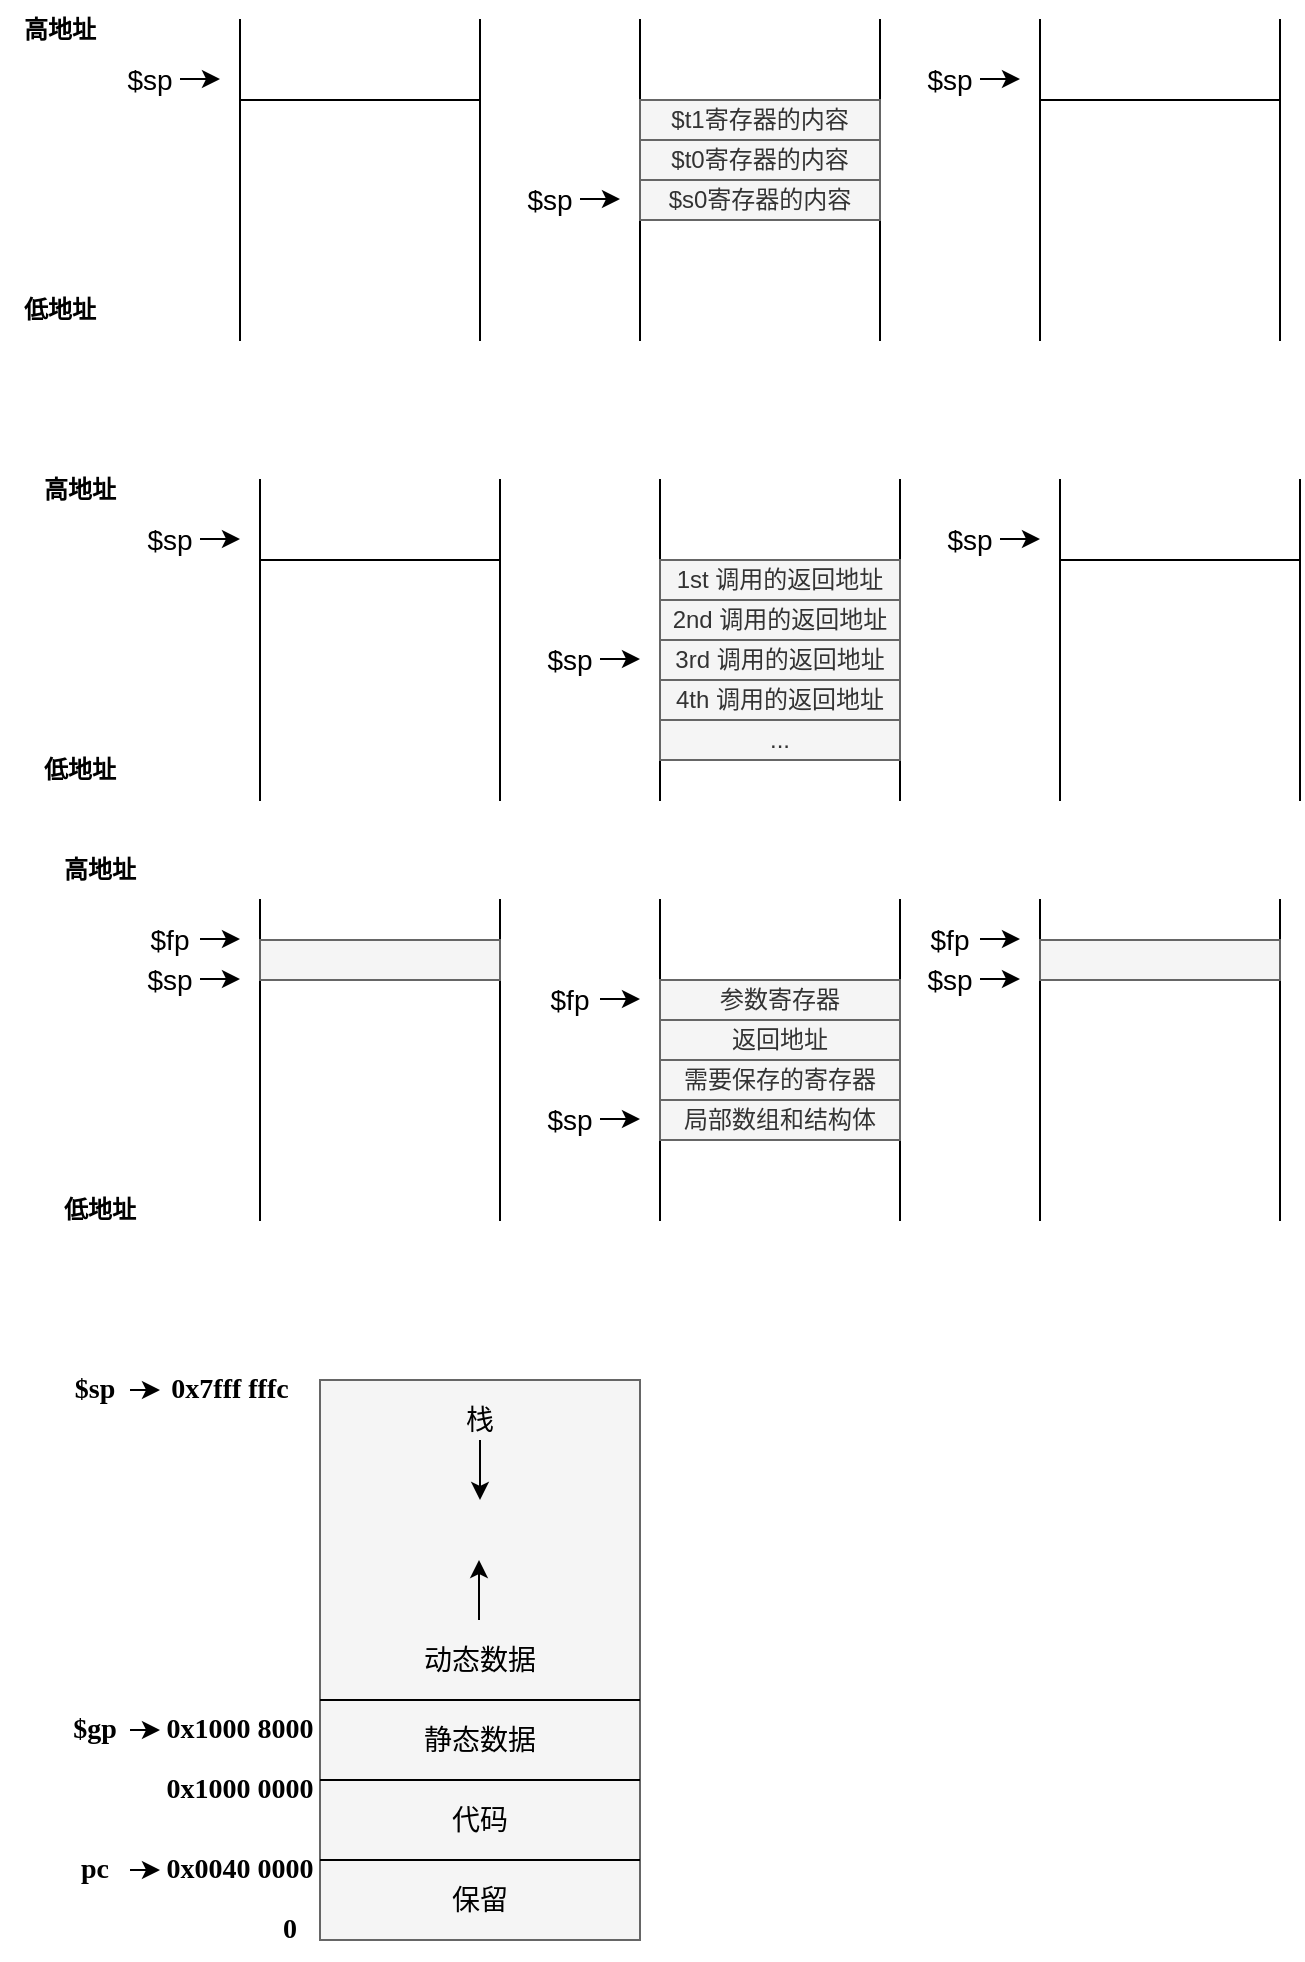 <mxfile version="24.7.17">
  <diagram name="第 1 页" id="V3bblWeXRsB_C_1AeaLC">
    <mxGraphModel dx="1008" dy="592" grid="1" gridSize="10" guides="1" tooltips="1" connect="1" arrows="1" fold="1" page="1" pageScale="1" pageWidth="827" pageHeight="1169" math="0" shadow="0">
      <root>
        <mxCell id="0" />
        <mxCell id="1" parent="0" />
        <mxCell id="PyfO5TsYlASPaxUuEoxy-4" value="" style="shape=partialRectangle;whiteSpace=wrap;html=1;bottom=0;top=0;fillColor=none;" parent="1" vertex="1">
          <mxGeometry x="160" y="80" width="120" height="160" as="geometry" />
        </mxCell>
        <mxCell id="PyfO5TsYlASPaxUuEoxy-6" value="" style="endArrow=none;html=1;rounded=0;entryX=1;entryY=0.25;entryDx=0;entryDy=0;" parent="1" target="PyfO5TsYlASPaxUuEoxy-4" edge="1">
          <mxGeometry width="50" height="50" relative="1" as="geometry">
            <mxPoint x="160" y="120" as="sourcePoint" />
            <mxPoint x="250" y="120" as="targetPoint" />
          </mxGeometry>
        </mxCell>
        <mxCell id="PyfO5TsYlASPaxUuEoxy-7" value="" style="shape=partialRectangle;whiteSpace=wrap;html=1;bottom=0;top=0;fillColor=none;" parent="1" vertex="1">
          <mxGeometry x="360" y="80" width="120" height="160" as="geometry" />
        </mxCell>
        <mxCell id="PyfO5TsYlASPaxUuEoxy-8" value="" style="endArrow=none;html=1;rounded=0;entryX=1;entryY=0.25;entryDx=0;entryDy=0;" parent="1" target="PyfO5TsYlASPaxUuEoxy-7" edge="1">
          <mxGeometry width="50" height="50" relative="1" as="geometry">
            <mxPoint x="360" y="120" as="sourcePoint" />
            <mxPoint x="450" y="120" as="targetPoint" />
          </mxGeometry>
        </mxCell>
        <mxCell id="PyfO5TsYlASPaxUuEoxy-9" value="" style="shape=partialRectangle;whiteSpace=wrap;html=1;bottom=0;top=0;fillColor=none;" parent="1" vertex="1">
          <mxGeometry x="560" y="80" width="120" height="160" as="geometry" />
        </mxCell>
        <mxCell id="PyfO5TsYlASPaxUuEoxy-10" value="" style="endArrow=none;html=1;rounded=0;entryX=1;entryY=0.25;entryDx=0;entryDy=0;" parent="1" target="PyfO5TsYlASPaxUuEoxy-9" edge="1">
          <mxGeometry width="50" height="50" relative="1" as="geometry">
            <mxPoint x="560" y="120" as="sourcePoint" />
            <mxPoint x="650" y="120" as="targetPoint" />
          </mxGeometry>
        </mxCell>
        <mxCell id="PyfO5TsYlASPaxUuEoxy-11" value="$sp" style="text;html=1;align=center;verticalAlign=middle;whiteSpace=wrap;rounded=0;fontSize=14;" parent="1" vertex="1">
          <mxGeometry x="100" y="100" width="30" height="20" as="geometry" />
        </mxCell>
        <mxCell id="PyfO5TsYlASPaxUuEoxy-16" value="" style="endArrow=classic;html=1;rounded=0;" parent="1" edge="1">
          <mxGeometry width="50" height="50" relative="1" as="geometry">
            <mxPoint x="130" y="109.5" as="sourcePoint" />
            <mxPoint x="150" y="109.5" as="targetPoint" />
          </mxGeometry>
        </mxCell>
        <mxCell id="PyfO5TsYlASPaxUuEoxy-18" value="" style="endArrow=none;html=1;rounded=0;entryX=1;entryY=0.25;entryDx=0;entryDy=0;" parent="1" edge="1">
          <mxGeometry width="50" height="50" relative="1" as="geometry">
            <mxPoint x="360" y="140" as="sourcePoint" />
            <mxPoint x="480" y="140" as="targetPoint" />
          </mxGeometry>
        </mxCell>
        <mxCell id="PyfO5TsYlASPaxUuEoxy-19" value="" style="endArrow=none;html=1;rounded=0;entryX=1;entryY=0.25;entryDx=0;entryDy=0;" parent="1" edge="1">
          <mxGeometry width="50" height="50" relative="1" as="geometry">
            <mxPoint x="360" y="160" as="sourcePoint" />
            <mxPoint x="480" y="160" as="targetPoint" />
          </mxGeometry>
        </mxCell>
        <mxCell id="PyfO5TsYlASPaxUuEoxy-20" value="" style="endArrow=none;html=1;rounded=0;entryX=1;entryY=0.25;entryDx=0;entryDy=0;" parent="1" edge="1">
          <mxGeometry width="50" height="50" relative="1" as="geometry">
            <mxPoint x="360" y="180" as="sourcePoint" />
            <mxPoint x="480" y="180" as="targetPoint" />
          </mxGeometry>
        </mxCell>
        <mxCell id="PyfO5TsYlASPaxUuEoxy-21" value="$t1寄存器的内容" style="text;html=1;align=center;verticalAlign=middle;whiteSpace=wrap;rounded=0;fillColor=#f5f5f5;fontColor=#333333;strokeColor=#666666;" parent="1" vertex="1">
          <mxGeometry x="360" y="120" width="120" height="20" as="geometry" />
        </mxCell>
        <mxCell id="PyfO5TsYlASPaxUuEoxy-23" value="$t0寄存器的内容" style="text;html=1;align=center;verticalAlign=middle;whiteSpace=wrap;rounded=0;fillColor=#f5f5f5;fontColor=#333333;strokeColor=#666666;" parent="1" vertex="1">
          <mxGeometry x="360" y="140" width="120" height="20" as="geometry" />
        </mxCell>
        <mxCell id="PyfO5TsYlASPaxUuEoxy-24" value="$s0寄存器的内容" style="text;html=1;align=center;verticalAlign=middle;whiteSpace=wrap;rounded=0;fillColor=#f5f5f5;fontColor=#333333;strokeColor=#666666;" parent="1" vertex="1">
          <mxGeometry x="360" y="160" width="120" height="20" as="geometry" />
        </mxCell>
        <mxCell id="PyfO5TsYlASPaxUuEoxy-25" value="$sp" style="text;html=1;align=center;verticalAlign=middle;whiteSpace=wrap;rounded=0;fontSize=14;" parent="1" vertex="1">
          <mxGeometry x="300" y="160" width="30" height="20" as="geometry" />
        </mxCell>
        <mxCell id="PyfO5TsYlASPaxUuEoxy-26" value="" style="endArrow=classic;html=1;rounded=0;" parent="1" edge="1">
          <mxGeometry width="50" height="50" relative="1" as="geometry">
            <mxPoint x="330" y="169.5" as="sourcePoint" />
            <mxPoint x="350" y="169.5" as="targetPoint" />
          </mxGeometry>
        </mxCell>
        <mxCell id="PyfO5TsYlASPaxUuEoxy-27" value="$sp" style="text;html=1;align=center;verticalAlign=middle;whiteSpace=wrap;rounded=0;fontSize=14;" parent="1" vertex="1">
          <mxGeometry x="500" y="100" width="30" height="20" as="geometry" />
        </mxCell>
        <mxCell id="PyfO5TsYlASPaxUuEoxy-28" value="" style="endArrow=classic;html=1;rounded=0;" parent="1" edge="1">
          <mxGeometry width="50" height="50" relative="1" as="geometry">
            <mxPoint x="530" y="109.5" as="sourcePoint" />
            <mxPoint x="550" y="109.5" as="targetPoint" />
          </mxGeometry>
        </mxCell>
        <mxCell id="PyfO5TsYlASPaxUuEoxy-29" value="低地址" style="text;html=1;align=center;verticalAlign=middle;whiteSpace=wrap;rounded=0;fontStyle=1" parent="1" vertex="1">
          <mxGeometry x="40" y="210" width="60" height="30" as="geometry" />
        </mxCell>
        <mxCell id="PyfO5TsYlASPaxUuEoxy-30" value="高地址" style="text;html=1;align=center;verticalAlign=middle;whiteSpace=wrap;rounded=0;fontStyle=1" parent="1" vertex="1">
          <mxGeometry x="40" y="70" width="60" height="30" as="geometry" />
        </mxCell>
        <mxCell id="PyfO5TsYlASPaxUuEoxy-31" value="" style="shape=partialRectangle;whiteSpace=wrap;html=1;bottom=0;top=0;fillColor=none;" parent="1" vertex="1">
          <mxGeometry x="170" y="310" width="120" height="160" as="geometry" />
        </mxCell>
        <mxCell id="PyfO5TsYlASPaxUuEoxy-32" value="" style="endArrow=none;html=1;rounded=0;entryX=1;entryY=0.25;entryDx=0;entryDy=0;" parent="1" target="PyfO5TsYlASPaxUuEoxy-31" edge="1">
          <mxGeometry width="50" height="50" relative="1" as="geometry">
            <mxPoint x="170" y="350" as="sourcePoint" />
            <mxPoint x="260" y="350" as="targetPoint" />
          </mxGeometry>
        </mxCell>
        <mxCell id="PyfO5TsYlASPaxUuEoxy-33" value="" style="shape=partialRectangle;whiteSpace=wrap;html=1;bottom=0;top=0;fillColor=none;" parent="1" vertex="1">
          <mxGeometry x="370" y="310" width="120" height="160" as="geometry" />
        </mxCell>
        <mxCell id="PyfO5TsYlASPaxUuEoxy-34" value="" style="endArrow=none;html=1;rounded=0;entryX=1;entryY=0.25;entryDx=0;entryDy=0;" parent="1" target="PyfO5TsYlASPaxUuEoxy-33" edge="1">
          <mxGeometry width="50" height="50" relative="1" as="geometry">
            <mxPoint x="370" y="350" as="sourcePoint" />
            <mxPoint x="460" y="350" as="targetPoint" />
          </mxGeometry>
        </mxCell>
        <mxCell id="PyfO5TsYlASPaxUuEoxy-35" value="" style="shape=partialRectangle;whiteSpace=wrap;html=1;bottom=0;top=0;fillColor=none;" parent="1" vertex="1">
          <mxGeometry x="570" y="310" width="120" height="160" as="geometry" />
        </mxCell>
        <mxCell id="PyfO5TsYlASPaxUuEoxy-36" value="" style="endArrow=none;html=1;rounded=0;entryX=1;entryY=0.25;entryDx=0;entryDy=0;" parent="1" target="PyfO5TsYlASPaxUuEoxy-35" edge="1">
          <mxGeometry width="50" height="50" relative="1" as="geometry">
            <mxPoint x="570" y="350" as="sourcePoint" />
            <mxPoint x="660" y="350" as="targetPoint" />
          </mxGeometry>
        </mxCell>
        <mxCell id="PyfO5TsYlASPaxUuEoxy-37" value="$sp" style="text;html=1;align=center;verticalAlign=middle;whiteSpace=wrap;rounded=0;fontSize=14;" parent="1" vertex="1">
          <mxGeometry x="110" y="330" width="30" height="20" as="geometry" />
        </mxCell>
        <mxCell id="PyfO5TsYlASPaxUuEoxy-38" value="" style="endArrow=classic;html=1;rounded=0;" parent="1" edge="1">
          <mxGeometry width="50" height="50" relative="1" as="geometry">
            <mxPoint x="140" y="339.5" as="sourcePoint" />
            <mxPoint x="160" y="339.5" as="targetPoint" />
          </mxGeometry>
        </mxCell>
        <mxCell id="PyfO5TsYlASPaxUuEoxy-39" value="" style="endArrow=none;html=1;rounded=0;entryX=1;entryY=0.25;entryDx=0;entryDy=0;" parent="1" edge="1">
          <mxGeometry width="50" height="50" relative="1" as="geometry">
            <mxPoint x="370" y="370" as="sourcePoint" />
            <mxPoint x="490" y="370" as="targetPoint" />
          </mxGeometry>
        </mxCell>
        <mxCell id="PyfO5TsYlASPaxUuEoxy-40" value="" style="endArrow=none;html=1;rounded=0;entryX=1;entryY=0.25;entryDx=0;entryDy=0;" parent="1" edge="1">
          <mxGeometry width="50" height="50" relative="1" as="geometry">
            <mxPoint x="370" y="390" as="sourcePoint" />
            <mxPoint x="490" y="390" as="targetPoint" />
          </mxGeometry>
        </mxCell>
        <mxCell id="PyfO5TsYlASPaxUuEoxy-41" value="" style="endArrow=none;html=1;rounded=0;entryX=1;entryY=0.25;entryDx=0;entryDy=0;" parent="1" edge="1">
          <mxGeometry width="50" height="50" relative="1" as="geometry">
            <mxPoint x="370" y="410" as="sourcePoint" />
            <mxPoint x="490" y="410" as="targetPoint" />
          </mxGeometry>
        </mxCell>
        <mxCell id="PyfO5TsYlASPaxUuEoxy-42" value="1st 调用的返回地址" style="text;html=1;align=center;verticalAlign=middle;whiteSpace=wrap;rounded=0;fillColor=#f5f5f5;fontColor=#333333;strokeColor=#666666;" parent="1" vertex="1">
          <mxGeometry x="370" y="350" width="120" height="20" as="geometry" />
        </mxCell>
        <mxCell id="PyfO5TsYlASPaxUuEoxy-43" value="2nd 调用的返回地址" style="text;html=1;align=center;verticalAlign=middle;whiteSpace=wrap;rounded=0;fillColor=#f5f5f5;fontColor=#333333;strokeColor=#666666;" parent="1" vertex="1">
          <mxGeometry x="370" y="370" width="120" height="20" as="geometry" />
        </mxCell>
        <mxCell id="PyfO5TsYlASPaxUuEoxy-44" value="3rd 调用的返回地址" style="text;html=1;align=center;verticalAlign=middle;whiteSpace=wrap;rounded=0;fillColor=#f5f5f5;fontColor=#333333;strokeColor=#666666;" parent="1" vertex="1">
          <mxGeometry x="370" y="390" width="120" height="20" as="geometry" />
        </mxCell>
        <mxCell id="PyfO5TsYlASPaxUuEoxy-45" value="$sp" style="text;html=1;align=center;verticalAlign=middle;whiteSpace=wrap;rounded=0;fontSize=14;" parent="1" vertex="1">
          <mxGeometry x="310" y="390" width="30" height="20" as="geometry" />
        </mxCell>
        <mxCell id="PyfO5TsYlASPaxUuEoxy-46" value="" style="endArrow=classic;html=1;rounded=0;" parent="1" edge="1">
          <mxGeometry width="50" height="50" relative="1" as="geometry">
            <mxPoint x="340" y="399.5" as="sourcePoint" />
            <mxPoint x="360" y="399.5" as="targetPoint" />
          </mxGeometry>
        </mxCell>
        <mxCell id="PyfO5TsYlASPaxUuEoxy-47" value="$sp" style="text;html=1;align=center;verticalAlign=middle;whiteSpace=wrap;rounded=0;fontSize=14;" parent="1" vertex="1">
          <mxGeometry x="510" y="330" width="30" height="20" as="geometry" />
        </mxCell>
        <mxCell id="PyfO5TsYlASPaxUuEoxy-48" value="" style="endArrow=classic;html=1;rounded=0;" parent="1" edge="1">
          <mxGeometry width="50" height="50" relative="1" as="geometry">
            <mxPoint x="540" y="339.5" as="sourcePoint" />
            <mxPoint x="560" y="339.5" as="targetPoint" />
          </mxGeometry>
        </mxCell>
        <mxCell id="PyfO5TsYlASPaxUuEoxy-49" value="低地址" style="text;html=1;align=center;verticalAlign=middle;whiteSpace=wrap;rounded=0;fontStyle=1" parent="1" vertex="1">
          <mxGeometry x="50" y="440" width="60" height="30" as="geometry" />
        </mxCell>
        <mxCell id="PyfO5TsYlASPaxUuEoxy-50" value="高地址" style="text;html=1;align=center;verticalAlign=middle;whiteSpace=wrap;rounded=0;fontStyle=1" parent="1" vertex="1">
          <mxGeometry x="50" y="300" width="60" height="30" as="geometry" />
        </mxCell>
        <mxCell id="PyfO5TsYlASPaxUuEoxy-51" value="4th 调用的返回地址" style="text;html=1;align=center;verticalAlign=middle;whiteSpace=wrap;rounded=0;fillColor=#f5f5f5;fontColor=#333333;strokeColor=#666666;" parent="1" vertex="1">
          <mxGeometry x="370" y="410" width="120" height="20" as="geometry" />
        </mxCell>
        <mxCell id="PyfO5TsYlASPaxUuEoxy-52" value="..." style="text;html=1;align=center;verticalAlign=middle;whiteSpace=wrap;rounded=0;fillColor=#f5f5f5;fontColor=#333333;strokeColor=#666666;" parent="1" vertex="1">
          <mxGeometry x="370" y="430" width="120" height="20" as="geometry" />
        </mxCell>
        <mxCell id="PyfO5TsYlASPaxUuEoxy-53" value="" style="shape=partialRectangle;whiteSpace=wrap;html=1;bottom=0;top=0;fillColor=none;" parent="1" vertex="1">
          <mxGeometry x="170" y="520" width="120" height="160" as="geometry" />
        </mxCell>
        <mxCell id="PyfO5TsYlASPaxUuEoxy-54" value="" style="endArrow=none;html=1;rounded=0;entryX=1;entryY=0.25;entryDx=0;entryDy=0;" parent="1" target="PyfO5TsYlASPaxUuEoxy-53" edge="1">
          <mxGeometry width="50" height="50" relative="1" as="geometry">
            <mxPoint x="170" y="560" as="sourcePoint" />
            <mxPoint x="260" y="560" as="targetPoint" />
          </mxGeometry>
        </mxCell>
        <mxCell id="PyfO5TsYlASPaxUuEoxy-55" value="" style="shape=partialRectangle;whiteSpace=wrap;html=1;bottom=0;top=0;fillColor=none;" parent="1" vertex="1">
          <mxGeometry x="370" y="520" width="120" height="160" as="geometry" />
        </mxCell>
        <mxCell id="PyfO5TsYlASPaxUuEoxy-56" value="" style="endArrow=none;html=1;rounded=0;entryX=1;entryY=0.25;entryDx=0;entryDy=0;" parent="1" target="PyfO5TsYlASPaxUuEoxy-55" edge="1">
          <mxGeometry width="50" height="50" relative="1" as="geometry">
            <mxPoint x="370" y="560" as="sourcePoint" />
            <mxPoint x="460" y="560" as="targetPoint" />
          </mxGeometry>
        </mxCell>
        <mxCell id="PyfO5TsYlASPaxUuEoxy-59" value="$sp" style="text;html=1;align=center;verticalAlign=middle;whiteSpace=wrap;rounded=0;fontSize=14;" parent="1" vertex="1">
          <mxGeometry x="110" y="550" width="30" height="20" as="geometry" />
        </mxCell>
        <mxCell id="PyfO5TsYlASPaxUuEoxy-60" value="" style="endArrow=classic;html=1;rounded=0;" parent="1" edge="1">
          <mxGeometry width="50" height="50" relative="1" as="geometry">
            <mxPoint x="140" y="559.5" as="sourcePoint" />
            <mxPoint x="160" y="559.5" as="targetPoint" />
          </mxGeometry>
        </mxCell>
        <mxCell id="PyfO5TsYlASPaxUuEoxy-61" value="" style="endArrow=none;html=1;rounded=0;entryX=1;entryY=0.25;entryDx=0;entryDy=0;" parent="1" edge="1">
          <mxGeometry width="50" height="50" relative="1" as="geometry">
            <mxPoint x="370" y="580" as="sourcePoint" />
            <mxPoint x="490" y="580" as="targetPoint" />
          </mxGeometry>
        </mxCell>
        <mxCell id="PyfO5TsYlASPaxUuEoxy-62" value="" style="endArrow=none;html=1;rounded=0;entryX=1;entryY=0.25;entryDx=0;entryDy=0;" parent="1" edge="1">
          <mxGeometry width="50" height="50" relative="1" as="geometry">
            <mxPoint x="370" y="600" as="sourcePoint" />
            <mxPoint x="490" y="600" as="targetPoint" />
          </mxGeometry>
        </mxCell>
        <mxCell id="PyfO5TsYlASPaxUuEoxy-63" value="" style="endArrow=none;html=1;rounded=0;entryX=1;entryY=0.25;entryDx=0;entryDy=0;" parent="1" edge="1">
          <mxGeometry width="50" height="50" relative="1" as="geometry">
            <mxPoint x="370" y="620" as="sourcePoint" />
            <mxPoint x="490" y="620" as="targetPoint" />
          </mxGeometry>
        </mxCell>
        <mxCell id="PyfO5TsYlASPaxUuEoxy-64" value="参数寄存器" style="text;html=1;align=center;verticalAlign=middle;whiteSpace=wrap;rounded=0;fillColor=#f5f5f5;fontColor=#333333;strokeColor=#666666;" parent="1" vertex="1">
          <mxGeometry x="370" y="560" width="120" height="20" as="geometry" />
        </mxCell>
        <mxCell id="PyfO5TsYlASPaxUuEoxy-65" value="返回地址" style="text;html=1;align=center;verticalAlign=middle;whiteSpace=wrap;rounded=0;fillColor=#f5f5f5;fontColor=#333333;strokeColor=#666666;" parent="1" vertex="1">
          <mxGeometry x="370" y="580" width="120" height="20" as="geometry" />
        </mxCell>
        <mxCell id="PyfO5TsYlASPaxUuEoxy-66" value="需要保存的寄存器" style="text;html=1;align=center;verticalAlign=middle;whiteSpace=wrap;rounded=0;fillColor=#f5f5f5;fontColor=#333333;strokeColor=#666666;" parent="1" vertex="1">
          <mxGeometry x="370" y="600" width="120" height="20" as="geometry" />
        </mxCell>
        <mxCell id="PyfO5TsYlASPaxUuEoxy-67" value="$sp" style="text;html=1;align=center;verticalAlign=middle;whiteSpace=wrap;rounded=0;fontSize=14;" parent="1" vertex="1">
          <mxGeometry x="310" y="620" width="30" height="20" as="geometry" />
        </mxCell>
        <mxCell id="PyfO5TsYlASPaxUuEoxy-68" value="" style="endArrow=classic;html=1;rounded=0;" parent="1" edge="1">
          <mxGeometry width="50" height="50" relative="1" as="geometry">
            <mxPoint x="340" y="629.5" as="sourcePoint" />
            <mxPoint x="360" y="629.5" as="targetPoint" />
          </mxGeometry>
        </mxCell>
        <mxCell id="PyfO5TsYlASPaxUuEoxy-71" value="低地址" style="text;html=1;align=center;verticalAlign=middle;whiteSpace=wrap;rounded=0;fontStyle=1" parent="1" vertex="1">
          <mxGeometry x="60" y="660" width="60" height="30" as="geometry" />
        </mxCell>
        <mxCell id="PyfO5TsYlASPaxUuEoxy-72" value="高地址" style="text;html=1;align=center;verticalAlign=middle;whiteSpace=wrap;rounded=0;fontStyle=1" parent="1" vertex="1">
          <mxGeometry x="60" y="490" width="60" height="30" as="geometry" />
        </mxCell>
        <mxCell id="PyfO5TsYlASPaxUuEoxy-73" value="局部数组和结构体" style="text;html=1;align=center;verticalAlign=middle;whiteSpace=wrap;rounded=0;fillColor=#f5f5f5;fontColor=#333333;strokeColor=#666666;" parent="1" vertex="1">
          <mxGeometry x="370" y="620" width="120" height="20" as="geometry" />
        </mxCell>
        <mxCell id="PyfO5TsYlASPaxUuEoxy-75" value="" style="text;html=1;align=center;verticalAlign=middle;whiteSpace=wrap;rounded=0;fillColor=#f5f5f5;fontColor=#333333;strokeColor=#666666;" parent="1" vertex="1">
          <mxGeometry x="170" y="540" width="120" height="20" as="geometry" />
        </mxCell>
        <mxCell id="PyfO5TsYlASPaxUuEoxy-80" value="$fp" style="text;html=1;align=center;verticalAlign=middle;whiteSpace=wrap;rounded=0;fontSize=14;" parent="1" vertex="1">
          <mxGeometry x="110" y="530" width="30" height="20" as="geometry" />
        </mxCell>
        <mxCell id="PyfO5TsYlASPaxUuEoxy-81" value="" style="endArrow=classic;html=1;rounded=0;" parent="1" edge="1">
          <mxGeometry width="50" height="50" relative="1" as="geometry">
            <mxPoint x="140" y="539.5" as="sourcePoint" />
            <mxPoint x="160" y="539.5" as="targetPoint" />
          </mxGeometry>
        </mxCell>
        <mxCell id="PyfO5TsYlASPaxUuEoxy-82" value="$fp" style="text;html=1;align=center;verticalAlign=middle;whiteSpace=wrap;rounded=0;fontSize=14;" parent="1" vertex="1">
          <mxGeometry x="310" y="560" width="30" height="20" as="geometry" />
        </mxCell>
        <mxCell id="PyfO5TsYlASPaxUuEoxy-83" value="" style="endArrow=classic;html=1;rounded=0;" parent="1" edge="1">
          <mxGeometry width="50" height="50" relative="1" as="geometry">
            <mxPoint x="340" y="569.5" as="sourcePoint" />
            <mxPoint x="360" y="569.5" as="targetPoint" />
          </mxGeometry>
        </mxCell>
        <mxCell id="PyfO5TsYlASPaxUuEoxy-84" value="" style="shape=partialRectangle;whiteSpace=wrap;html=1;bottom=0;top=0;fillColor=none;" parent="1" vertex="1">
          <mxGeometry x="560" y="520" width="120" height="160" as="geometry" />
        </mxCell>
        <mxCell id="PyfO5TsYlASPaxUuEoxy-85" value="" style="endArrow=none;html=1;rounded=0;entryX=1;entryY=0.25;entryDx=0;entryDy=0;" parent="1" target="PyfO5TsYlASPaxUuEoxy-84" edge="1">
          <mxGeometry width="50" height="50" relative="1" as="geometry">
            <mxPoint x="560" y="560" as="sourcePoint" />
            <mxPoint x="650" y="560" as="targetPoint" />
          </mxGeometry>
        </mxCell>
        <mxCell id="PyfO5TsYlASPaxUuEoxy-86" value="$sp" style="text;html=1;align=center;verticalAlign=middle;whiteSpace=wrap;rounded=0;fontSize=14;" parent="1" vertex="1">
          <mxGeometry x="500" y="550" width="30" height="20" as="geometry" />
        </mxCell>
        <mxCell id="PyfO5TsYlASPaxUuEoxy-87" value="" style="endArrow=classic;html=1;rounded=0;" parent="1" edge="1">
          <mxGeometry width="50" height="50" relative="1" as="geometry">
            <mxPoint x="530" y="559.5" as="sourcePoint" />
            <mxPoint x="550" y="559.5" as="targetPoint" />
          </mxGeometry>
        </mxCell>
        <mxCell id="PyfO5TsYlASPaxUuEoxy-88" value="" style="text;html=1;align=center;verticalAlign=middle;whiteSpace=wrap;rounded=0;fillColor=#f5f5f5;fontColor=#333333;strokeColor=#666666;" parent="1" vertex="1">
          <mxGeometry x="560" y="540" width="120" height="20" as="geometry" />
        </mxCell>
        <mxCell id="PyfO5TsYlASPaxUuEoxy-89" value="$fp" style="text;html=1;align=center;verticalAlign=middle;whiteSpace=wrap;rounded=0;fontSize=14;" parent="1" vertex="1">
          <mxGeometry x="500" y="530" width="30" height="20" as="geometry" />
        </mxCell>
        <mxCell id="PyfO5TsYlASPaxUuEoxy-90" value="" style="endArrow=classic;html=1;rounded=0;" parent="1" edge="1">
          <mxGeometry width="50" height="50" relative="1" as="geometry">
            <mxPoint x="530" y="539.5" as="sourcePoint" />
            <mxPoint x="550" y="539.5" as="targetPoint" />
          </mxGeometry>
        </mxCell>
        <mxCell id="PyfO5TsYlASPaxUuEoxy-91" value="" style="rounded=0;whiteSpace=wrap;html=1;fillColor=#f5f5f5;fontColor=#333333;strokeColor=#666666;" parent="1" vertex="1">
          <mxGeometry x="200" y="760" width="160" height="280" as="geometry" />
        </mxCell>
        <mxCell id="PyfO5TsYlASPaxUuEoxy-92" value="" style="endArrow=none;html=1;rounded=0;" parent="1" edge="1">
          <mxGeometry width="50" height="50" relative="1" as="geometry">
            <mxPoint x="200" y="1000" as="sourcePoint" />
            <mxPoint x="360" y="1000" as="targetPoint" />
          </mxGeometry>
        </mxCell>
        <mxCell id="PyfO5TsYlASPaxUuEoxy-93" value="" style="endArrow=none;html=1;rounded=0;" parent="1" edge="1">
          <mxGeometry width="50" height="50" relative="1" as="geometry">
            <mxPoint x="200" y="960" as="sourcePoint" />
            <mxPoint x="360" y="960" as="targetPoint" />
          </mxGeometry>
        </mxCell>
        <mxCell id="PyfO5TsYlASPaxUuEoxy-94" value="" style="endArrow=none;html=1;rounded=0;" parent="1" edge="1">
          <mxGeometry width="50" height="50" relative="1" as="geometry">
            <mxPoint x="200" y="920" as="sourcePoint" />
            <mxPoint x="360" y="920" as="targetPoint" />
          </mxGeometry>
        </mxCell>
        <mxCell id="PyfO5TsYlASPaxUuEoxy-95" value="保留" style="text;html=1;align=center;verticalAlign=middle;whiteSpace=wrap;rounded=0;fontSize=14;" parent="1" vertex="1">
          <mxGeometry x="245" y="1000" width="70" height="40" as="geometry" />
        </mxCell>
        <mxCell id="PyfO5TsYlASPaxUuEoxy-96" value="代码" style="text;html=1;align=center;verticalAlign=middle;whiteSpace=wrap;rounded=0;fontSize=14;" parent="1" vertex="1">
          <mxGeometry x="245" y="960" width="70" height="40" as="geometry" />
        </mxCell>
        <mxCell id="PyfO5TsYlASPaxUuEoxy-97" value="静态数据" style="text;html=1;align=center;verticalAlign=middle;whiteSpace=wrap;rounded=0;fontSize=14;" parent="1" vertex="1">
          <mxGeometry x="245" y="920" width="70" height="40" as="geometry" />
        </mxCell>
        <mxCell id="PyfO5TsYlASPaxUuEoxy-98" value="动态数据" style="text;html=1;align=center;verticalAlign=middle;whiteSpace=wrap;rounded=0;fontSize=14;" parent="1" vertex="1">
          <mxGeometry x="245" y="880" width="70" height="40" as="geometry" />
        </mxCell>
        <mxCell id="PyfO5TsYlASPaxUuEoxy-99" value="栈" style="text;html=1;align=center;verticalAlign=middle;whiteSpace=wrap;rounded=0;fontSize=14;" parent="1" vertex="1">
          <mxGeometry x="245" y="760" width="70" height="40" as="geometry" />
        </mxCell>
        <mxCell id="PyfO5TsYlASPaxUuEoxy-102" value="" style="endArrow=classic;html=1;rounded=0;" parent="1" edge="1">
          <mxGeometry width="50" height="50" relative="1" as="geometry">
            <mxPoint x="279.5" y="880" as="sourcePoint" />
            <mxPoint x="279.5" y="850" as="targetPoint" />
          </mxGeometry>
        </mxCell>
        <mxCell id="PyfO5TsYlASPaxUuEoxy-104" value="" style="endArrow=classic;html=1;rounded=0;" parent="1" edge="1">
          <mxGeometry width="50" height="50" relative="1" as="geometry">
            <mxPoint x="280" y="790" as="sourcePoint" />
            <mxPoint x="280" y="820" as="targetPoint" />
          </mxGeometry>
        </mxCell>
        <mxCell id="PyfO5TsYlASPaxUuEoxy-109" style="edgeStyle=orthogonalEdgeStyle;rounded=0;orthogonalLoop=1;jettySize=auto;html=1;exitX=1;exitY=0.5;exitDx=0;exitDy=0;entryX=0;entryY=0.5;entryDx=0;entryDy=0;" parent="1" source="PyfO5TsYlASPaxUuEoxy-105" target="PyfO5TsYlASPaxUuEoxy-107" edge="1">
          <mxGeometry relative="1" as="geometry" />
        </mxCell>
        <mxCell id="PyfO5TsYlASPaxUuEoxy-105" value="$sp" style="text;html=1;align=center;verticalAlign=middle;whiteSpace=wrap;rounded=0;fontSize=14;fontFamily=Garamond;fontStyle=1" parent="1" vertex="1">
          <mxGeometry x="70" y="750" width="35" height="30" as="geometry" />
        </mxCell>
        <mxCell id="PyfO5TsYlASPaxUuEoxy-107" value="0x7fff fffc" style="text;html=1;align=center;verticalAlign=middle;whiteSpace=wrap;rounded=0;fontSize=14;fontFamily=Garamond;fontStyle=1" parent="1" vertex="1">
          <mxGeometry x="120" y="750" width="70" height="30" as="geometry" />
        </mxCell>
        <mxCell id="PyfO5TsYlASPaxUuEoxy-110" style="edgeStyle=orthogonalEdgeStyle;rounded=0;orthogonalLoop=1;jettySize=auto;html=1;exitX=1;exitY=0.5;exitDx=0;exitDy=0;entryX=0;entryY=0.5;entryDx=0;entryDy=0;" parent="1" source="PyfO5TsYlASPaxUuEoxy-111" target="PyfO5TsYlASPaxUuEoxy-112" edge="1">
          <mxGeometry relative="1" as="geometry" />
        </mxCell>
        <mxCell id="PyfO5TsYlASPaxUuEoxy-111" value="$gp" style="text;html=1;align=center;verticalAlign=middle;whiteSpace=wrap;rounded=0;fontSize=14;fontFamily=Garamond;fontStyle=1" parent="1" vertex="1">
          <mxGeometry x="70" y="920" width="35" height="30" as="geometry" />
        </mxCell>
        <mxCell id="PyfO5TsYlASPaxUuEoxy-112" value="0x1000 8000" style="text;html=1;align=center;verticalAlign=middle;whiteSpace=wrap;rounded=0;fontSize=14;fontFamily=Garamond;fontStyle=1" parent="1" vertex="1">
          <mxGeometry x="120" y="920" width="80" height="30" as="geometry" />
        </mxCell>
        <mxCell id="PyfO5TsYlASPaxUuEoxy-115" value="0x1000 0000" style="text;html=1;align=center;verticalAlign=middle;whiteSpace=wrap;rounded=0;fontSize=14;fontFamily=Garamond;fontStyle=1" parent="1" vertex="1">
          <mxGeometry x="120" y="950" width="80" height="30" as="geometry" />
        </mxCell>
        <mxCell id="PyfO5TsYlASPaxUuEoxy-116" style="edgeStyle=orthogonalEdgeStyle;rounded=0;orthogonalLoop=1;jettySize=auto;html=1;exitX=1;exitY=0.5;exitDx=0;exitDy=0;entryX=0;entryY=0.5;entryDx=0;entryDy=0;" parent="1" source="PyfO5TsYlASPaxUuEoxy-117" target="PyfO5TsYlASPaxUuEoxy-118" edge="1">
          <mxGeometry relative="1" as="geometry" />
        </mxCell>
        <mxCell id="PyfO5TsYlASPaxUuEoxy-117" value="pc" style="text;html=1;align=center;verticalAlign=middle;whiteSpace=wrap;rounded=0;fontSize=14;fontFamily=Garamond;fontStyle=1" parent="1" vertex="1">
          <mxGeometry x="70" y="990" width="35" height="30" as="geometry" />
        </mxCell>
        <mxCell id="PyfO5TsYlASPaxUuEoxy-118" value="0x0040 0000" style="text;html=1;align=center;verticalAlign=middle;whiteSpace=wrap;rounded=0;fontSize=14;fontFamily=Garamond;fontStyle=1" parent="1" vertex="1">
          <mxGeometry x="120" y="990" width="80" height="30" as="geometry" />
        </mxCell>
        <mxCell id="PyfO5TsYlASPaxUuEoxy-121" value="0" style="text;html=1;align=center;verticalAlign=middle;whiteSpace=wrap;rounded=0;fontSize=14;fontFamily=Garamond;fontStyle=1" parent="1" vertex="1">
          <mxGeometry x="170" y="1020" width="30" height="30" as="geometry" />
        </mxCell>
      </root>
    </mxGraphModel>
  </diagram>
</mxfile>

